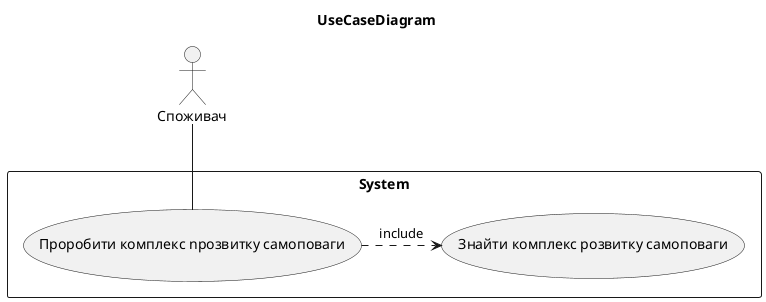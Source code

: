 @startuml
title UseСaseDiagram
actor "Cпоживач" as actor

rectangle System {
    usecase (Проробити комплекс nрозвитку самоповаги) as usecase1 
    usecase (Знайти комплекс розвитку самоповаги) as usecase2

    actor -- usecase1
    usecase1 .> usecase2 : include
}
@enduml
